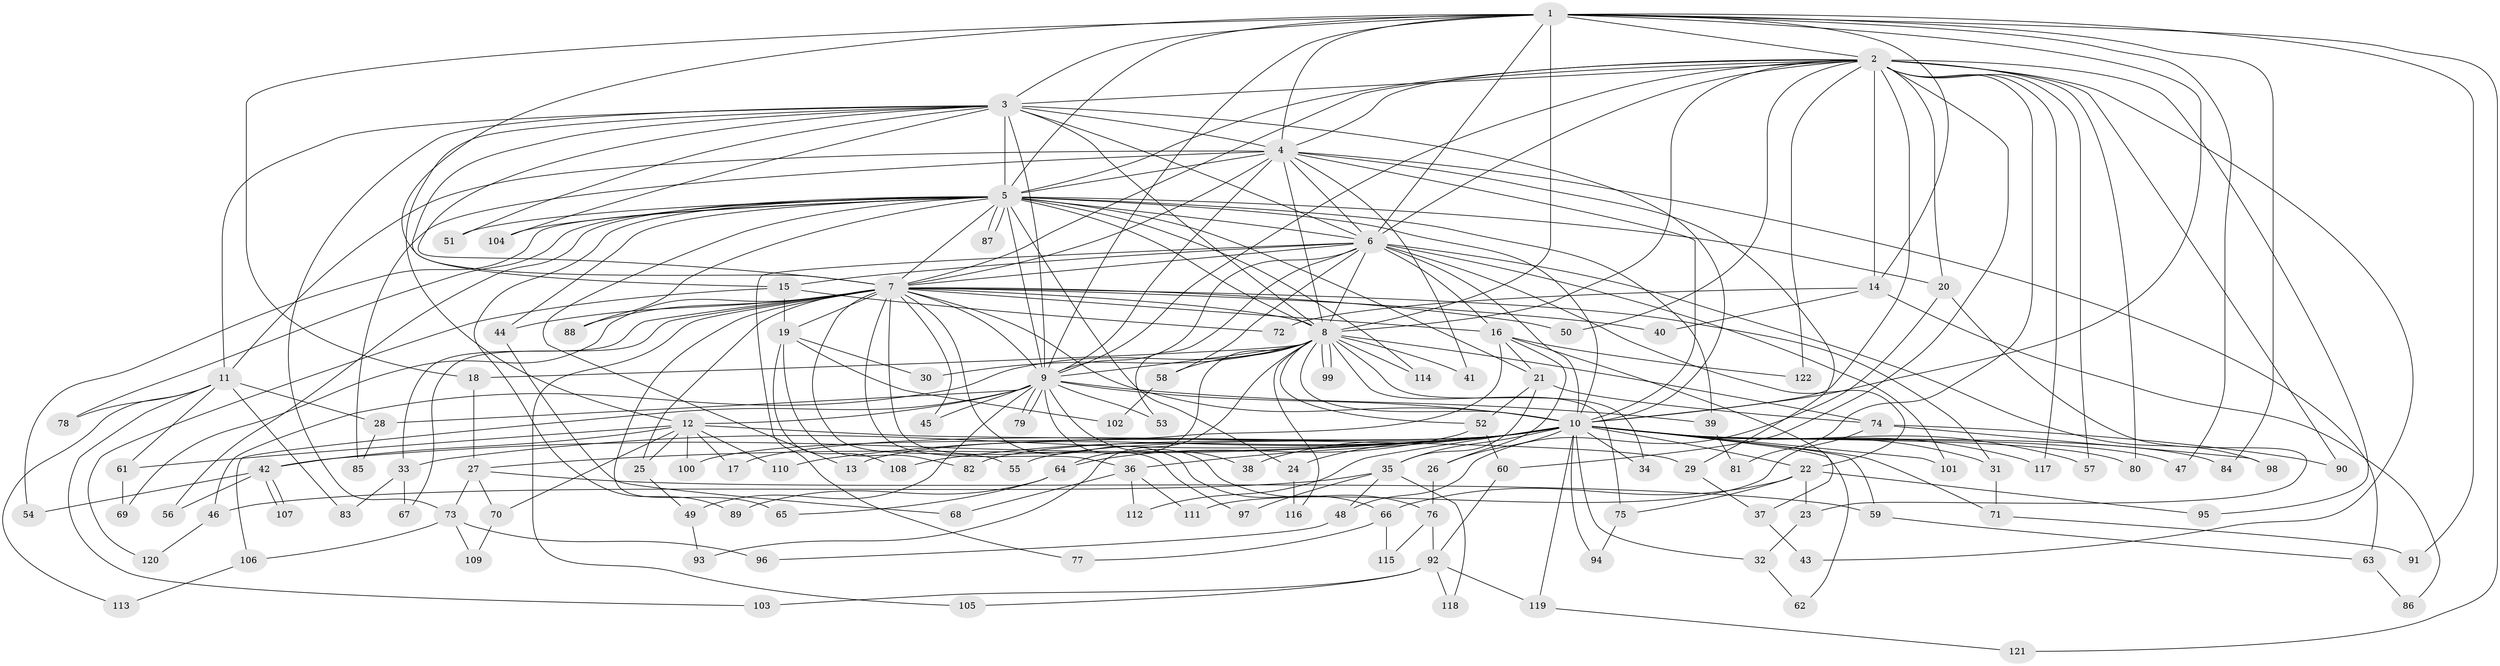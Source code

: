 // Generated by graph-tools (version 1.1) at 2025/14/03/09/25 04:14:12]
// undirected, 122 vertices, 269 edges
graph export_dot {
graph [start="1"]
  node [color=gray90,style=filled];
  1;
  2;
  3;
  4;
  5;
  6;
  7;
  8;
  9;
  10;
  11;
  12;
  13;
  14;
  15;
  16;
  17;
  18;
  19;
  20;
  21;
  22;
  23;
  24;
  25;
  26;
  27;
  28;
  29;
  30;
  31;
  32;
  33;
  34;
  35;
  36;
  37;
  38;
  39;
  40;
  41;
  42;
  43;
  44;
  45;
  46;
  47;
  48;
  49;
  50;
  51;
  52;
  53;
  54;
  55;
  56;
  57;
  58;
  59;
  60;
  61;
  62;
  63;
  64;
  65;
  66;
  67;
  68;
  69;
  70;
  71;
  72;
  73;
  74;
  75;
  76;
  77;
  78;
  79;
  80;
  81;
  82;
  83;
  84;
  85;
  86;
  87;
  88;
  89;
  90;
  91;
  92;
  93;
  94;
  95;
  96;
  97;
  98;
  99;
  100;
  101;
  102;
  103;
  104;
  105;
  106;
  107;
  108;
  109;
  110;
  111;
  112;
  113;
  114;
  115;
  116;
  117;
  118;
  119;
  120;
  121;
  122;
  1 -- 2;
  1 -- 3;
  1 -- 4;
  1 -- 5;
  1 -- 6;
  1 -- 7;
  1 -- 8;
  1 -- 9;
  1 -- 10;
  1 -- 14;
  1 -- 18;
  1 -- 47;
  1 -- 84;
  1 -- 91;
  1 -- 121;
  2 -- 3;
  2 -- 4;
  2 -- 5;
  2 -- 6;
  2 -- 7;
  2 -- 8;
  2 -- 9;
  2 -- 10;
  2 -- 14;
  2 -- 20;
  2 -- 43;
  2 -- 50;
  2 -- 57;
  2 -- 60;
  2 -- 80;
  2 -- 81;
  2 -- 90;
  2 -- 95;
  2 -- 117;
  2 -- 122;
  3 -- 4;
  3 -- 5;
  3 -- 6;
  3 -- 7;
  3 -- 8;
  3 -- 9;
  3 -- 10;
  3 -- 11;
  3 -- 12;
  3 -- 15;
  3 -- 51;
  3 -- 73;
  3 -- 104;
  4 -- 5;
  4 -- 6;
  4 -- 7;
  4 -- 8;
  4 -- 9;
  4 -- 10;
  4 -- 11;
  4 -- 29;
  4 -- 41;
  4 -- 63;
  4 -- 85;
  5 -- 6;
  5 -- 7;
  5 -- 8;
  5 -- 9;
  5 -- 10;
  5 -- 13;
  5 -- 20;
  5 -- 21;
  5 -- 24;
  5 -- 39;
  5 -- 44;
  5 -- 51;
  5 -- 54;
  5 -- 56;
  5 -- 78;
  5 -- 87;
  5 -- 87;
  5 -- 88;
  5 -- 89;
  5 -- 104;
  5 -- 114;
  6 -- 7;
  6 -- 8;
  6 -- 9;
  6 -- 10;
  6 -- 15;
  6 -- 16;
  6 -- 22;
  6 -- 53;
  6 -- 58;
  6 -- 77;
  6 -- 98;
  6 -- 101;
  7 -- 8;
  7 -- 9;
  7 -- 10;
  7 -- 16;
  7 -- 19;
  7 -- 25;
  7 -- 31;
  7 -- 33;
  7 -- 36;
  7 -- 40;
  7 -- 44;
  7 -- 45;
  7 -- 50;
  7 -- 55;
  7 -- 65;
  7 -- 66;
  7 -- 67;
  7 -- 69;
  7 -- 88;
  7 -- 97;
  7 -- 105;
  8 -- 9;
  8 -- 10;
  8 -- 18;
  8 -- 30;
  8 -- 34;
  8 -- 41;
  8 -- 46;
  8 -- 52;
  8 -- 58;
  8 -- 64;
  8 -- 74;
  8 -- 75;
  8 -- 93;
  8 -- 99;
  8 -- 99;
  8 -- 114;
  8 -- 116;
  9 -- 10;
  9 -- 12;
  9 -- 28;
  9 -- 38;
  9 -- 39;
  9 -- 45;
  9 -- 49;
  9 -- 53;
  9 -- 76;
  9 -- 79;
  9 -- 79;
  9 -- 106;
  10 -- 13;
  10 -- 17;
  10 -- 22;
  10 -- 24;
  10 -- 26;
  10 -- 27;
  10 -- 31;
  10 -- 32;
  10 -- 33;
  10 -- 34;
  10 -- 35;
  10 -- 36;
  10 -- 38;
  10 -- 42;
  10 -- 47;
  10 -- 55;
  10 -- 57;
  10 -- 59;
  10 -- 62;
  10 -- 71;
  10 -- 80;
  10 -- 82;
  10 -- 84;
  10 -- 94;
  10 -- 101;
  10 -- 108;
  10 -- 110;
  10 -- 112;
  10 -- 117;
  10 -- 119;
  11 -- 28;
  11 -- 61;
  11 -- 78;
  11 -- 83;
  11 -- 103;
  11 -- 113;
  12 -- 17;
  12 -- 25;
  12 -- 29;
  12 -- 42;
  12 -- 61;
  12 -- 70;
  12 -- 100;
  12 -- 110;
  14 -- 40;
  14 -- 72;
  14 -- 86;
  15 -- 19;
  15 -- 72;
  15 -- 120;
  16 -- 21;
  16 -- 26;
  16 -- 37;
  16 -- 100;
  16 -- 122;
  18 -- 27;
  19 -- 30;
  19 -- 82;
  19 -- 102;
  19 -- 108;
  20 -- 23;
  20 -- 48;
  21 -- 35;
  21 -- 52;
  21 -- 74;
  22 -- 23;
  22 -- 66;
  22 -- 75;
  22 -- 95;
  23 -- 32;
  24 -- 116;
  25 -- 49;
  26 -- 76;
  27 -- 59;
  27 -- 70;
  27 -- 73;
  28 -- 85;
  29 -- 37;
  31 -- 71;
  32 -- 62;
  33 -- 67;
  33 -- 83;
  35 -- 46;
  35 -- 48;
  35 -- 97;
  35 -- 118;
  36 -- 68;
  36 -- 111;
  36 -- 112;
  37 -- 43;
  39 -- 81;
  42 -- 54;
  42 -- 56;
  42 -- 107;
  42 -- 107;
  44 -- 68;
  46 -- 120;
  48 -- 96;
  49 -- 93;
  52 -- 60;
  52 -- 64;
  58 -- 102;
  59 -- 63;
  60 -- 92;
  61 -- 69;
  63 -- 86;
  64 -- 65;
  64 -- 89;
  66 -- 77;
  66 -- 115;
  70 -- 109;
  71 -- 91;
  73 -- 96;
  73 -- 106;
  73 -- 109;
  74 -- 90;
  74 -- 98;
  74 -- 111;
  75 -- 94;
  76 -- 92;
  76 -- 115;
  92 -- 103;
  92 -- 105;
  92 -- 118;
  92 -- 119;
  106 -- 113;
  119 -- 121;
}
